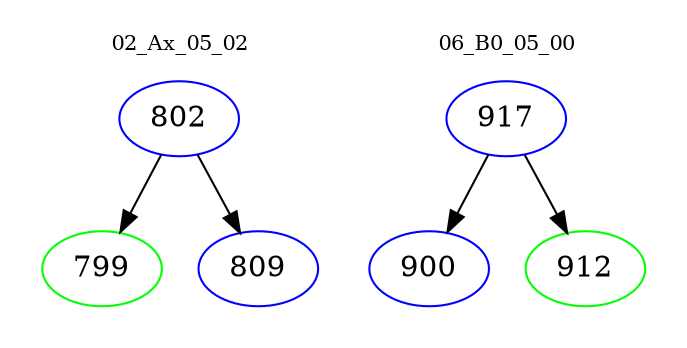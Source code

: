digraph{
subgraph cluster_0 {
color = white
label = "02_Ax_05_02";
fontsize=10;
T0_802 [label="802", color="blue"]
T0_802 -> T0_799 [color="black"]
T0_799 [label="799", color="green"]
T0_802 -> T0_809 [color="black"]
T0_809 [label="809", color="blue"]
}
subgraph cluster_1 {
color = white
label = "06_B0_05_00";
fontsize=10;
T1_917 [label="917", color="blue"]
T1_917 -> T1_900 [color="black"]
T1_900 [label="900", color="blue"]
T1_917 -> T1_912 [color="black"]
T1_912 [label="912", color="green"]
}
}
